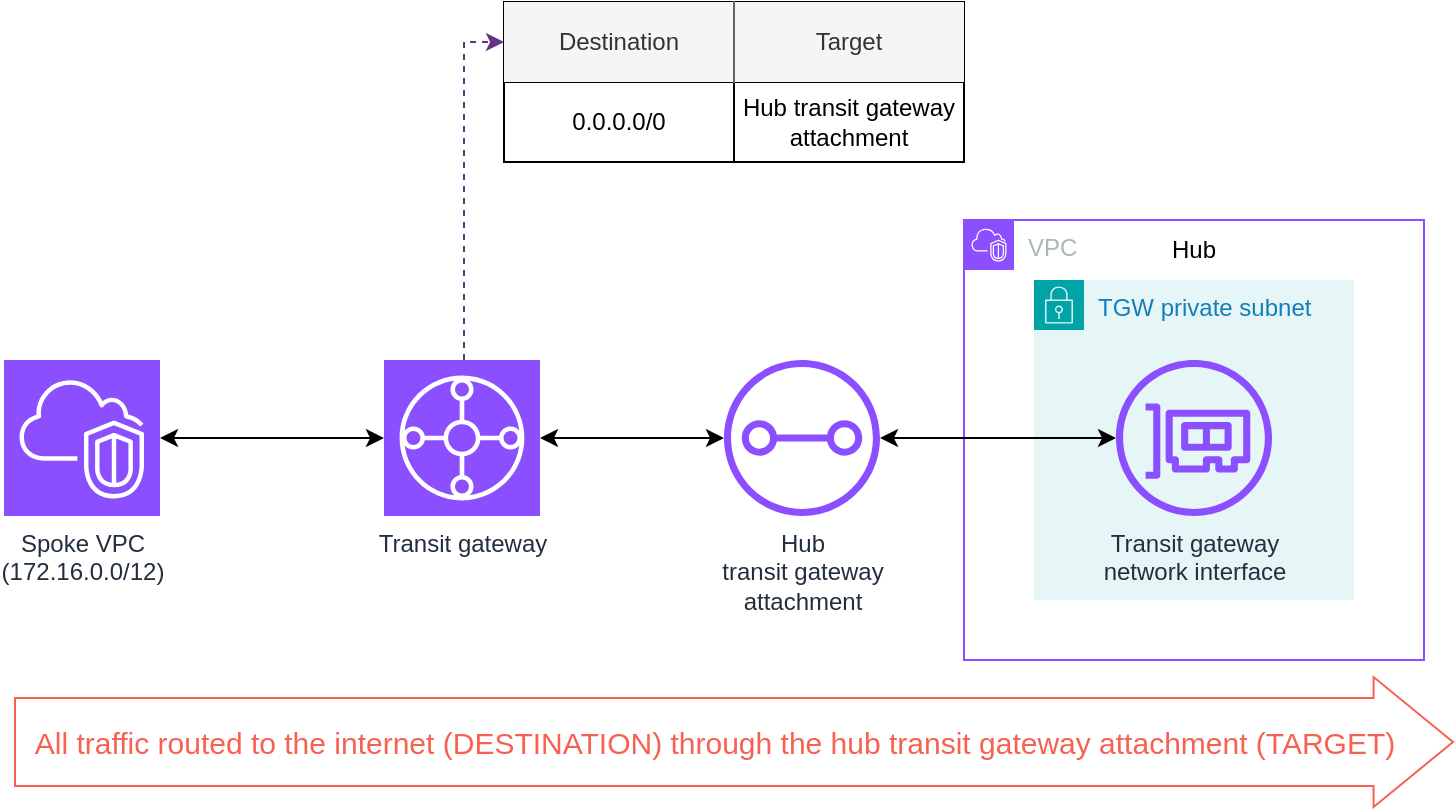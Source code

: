 <mxfile version="26.1.1">
  <diagram name="Page-1" id="fFQ6WQgZWspTpNPEQZPx">
    <mxGraphModel dx="584" dy="789" grid="1" gridSize="10" guides="1" tooltips="1" connect="1" arrows="1" fold="1" page="1" pageScale="1" pageWidth="850" pageHeight="1100" math="0" shadow="0">
      <root>
        <mxCell id="0" />
        <mxCell id="1" parent="0" />
        <mxCell id="LJ91YOR7zUgHexyTRzu9-49" value="VPC" style="points=[[0,0],[0.25,0],[0.5,0],[0.75,0],[1,0],[1,0.25],[1,0.5],[1,0.75],[1,1],[0.75,1],[0.5,1],[0.25,1],[0,1],[0,0.75],[0,0.5],[0,0.25]];outlineConnect=0;gradientColor=none;html=1;whiteSpace=wrap;fontSize=12;fontStyle=0;container=1;pointerEvents=0;collapsible=0;recursiveResize=0;shape=mxgraph.aws4.group;grIcon=mxgraph.aws4.group_vpc2;strokeColor=#8C4FFF;fillColor=none;verticalAlign=top;align=left;spacingLeft=30;fontColor=#AAB7B8;dashed=0;" parent="1" vertex="1">
          <mxGeometry x="1370" y="309" width="230" height="220" as="geometry" />
        </mxCell>
        <mxCell id="LJ91YOR7zUgHexyTRzu9-52" value="TGW private subnet" style="points=[[0,0],[0.25,0],[0.5,0],[0.75,0],[1,0],[1,0.25],[1,0.5],[1,0.75],[1,1],[0.75,1],[0.5,1],[0.25,1],[0,1],[0,0.75],[0,0.5],[0,0.25]];outlineConnect=0;gradientColor=none;html=1;whiteSpace=wrap;fontSize=12;fontStyle=0;container=1;pointerEvents=0;collapsible=0;recursiveResize=0;shape=mxgraph.aws4.group;grIcon=mxgraph.aws4.group_security_group;grStroke=0;strokeColor=#00A4A6;fillColor=#E6F6F7;verticalAlign=top;align=left;spacingLeft=30;fontColor=#147EBA;dashed=0;" parent="LJ91YOR7zUgHexyTRzu9-49" vertex="1">
          <mxGeometry x="35" y="30" width="160" height="160" as="geometry" />
        </mxCell>
        <mxCell id="LJ91YOR7zUgHexyTRzu9-109" value="&lt;div&gt;Transit gateway&lt;/div&gt;&lt;div&gt;network interface&lt;/div&gt;" style="sketch=0;outlineConnect=0;fontColor=#232F3E;gradientColor=none;fillColor=#8C4FFF;strokeColor=none;dashed=0;verticalLabelPosition=bottom;verticalAlign=top;align=center;html=1;fontSize=12;fontStyle=0;aspect=fixed;pointerEvents=1;shape=mxgraph.aws4.elastic_network_interface;" parent="LJ91YOR7zUgHexyTRzu9-52" vertex="1">
          <mxGeometry x="41" y="40" width="78" height="78" as="geometry" />
        </mxCell>
        <mxCell id="LJ91YOR7zUgHexyTRzu9-149" value="Hub" style="text;html=1;align=center;verticalAlign=middle;whiteSpace=wrap;rounded=0;" parent="LJ91YOR7zUgHexyTRzu9-49" vertex="1">
          <mxGeometry x="85" width="60" height="30" as="geometry" />
        </mxCell>
        <mxCell id="Brfyr_elFCpzcNNpJkE2-77" style="edgeStyle=orthogonalEdgeStyle;rounded=0;orthogonalLoop=1;jettySize=auto;html=1;startArrow=classic;startFill=1;" parent="1" source="Brfyr_elFCpzcNNpJkE2-1" target="Brfyr_elFCpzcNNpJkE2-75" edge="1">
          <mxGeometry relative="1" as="geometry" />
        </mxCell>
        <mxCell id="Brfyr_elFCpzcNNpJkE2-1" value="&lt;div&gt;Spoke VPC&lt;/div&gt;&lt;div&gt;(172.16.0.0/12)&lt;/div&gt;" style="sketch=0;points=[[0,0,0],[0.25,0,0],[0.5,0,0],[0.75,0,0],[1,0,0],[0,1,0],[0.25,1,0],[0.5,1,0],[0.75,1,0],[1,1,0],[0,0.25,0],[0,0.5,0],[0,0.75,0],[1,0.25,0],[1,0.5,0],[1,0.75,0]];outlineConnect=0;fontColor=#232F3E;fillColor=#8C4FFF;strokeColor=#ffffff;dashed=0;verticalLabelPosition=bottom;verticalAlign=top;align=center;html=1;fontSize=12;fontStyle=0;aspect=fixed;shape=mxgraph.aws4.resourceIcon;resIcon=mxgraph.aws4.vpc;" parent="1" vertex="1">
          <mxGeometry x="890" y="379" width="78" height="78" as="geometry" />
        </mxCell>
        <mxCell id="FgaKJMylD24zjYk7_GBA-15" style="edgeStyle=orthogonalEdgeStyle;rounded=0;orthogonalLoop=1;jettySize=auto;html=1;startArrow=classic;startFill=1;" edge="1" parent="1" source="LJ91YOR7zUgHexyTRzu9-64" target="LJ91YOR7zUgHexyTRzu9-109">
          <mxGeometry relative="1" as="geometry" />
        </mxCell>
        <mxCell id="LJ91YOR7zUgHexyTRzu9-64" value="&lt;div&gt;Hub&lt;/div&gt;&lt;div&gt;transit gateway&lt;/div&gt;&lt;div&gt;attachment&lt;/div&gt;" style="sketch=0;outlineConnect=0;fontColor=#232F3E;gradientColor=none;fillColor=#8C4FFF;strokeColor=none;dashed=0;verticalLabelPosition=bottom;verticalAlign=top;align=center;html=1;fontSize=12;fontStyle=0;aspect=fixed;pointerEvents=1;shape=mxgraph.aws4.transit_gateway_attachment;" parent="1" vertex="1">
          <mxGeometry x="1250" y="379" width="78" height="78" as="geometry" />
        </mxCell>
        <mxCell id="Brfyr_elFCpzcNNpJkE2-76" style="edgeStyle=orthogonalEdgeStyle;rounded=0;orthogonalLoop=1;jettySize=auto;html=1;startArrow=classic;startFill=1;" parent="1" source="Brfyr_elFCpzcNNpJkE2-75" target="LJ91YOR7zUgHexyTRzu9-64" edge="1">
          <mxGeometry relative="1" as="geometry" />
        </mxCell>
        <mxCell id="FgaKJMylD24zjYk7_GBA-14" style="edgeStyle=orthogonalEdgeStyle;rounded=0;orthogonalLoop=1;jettySize=auto;html=1;dashed=1;strokeColor=light-dark(#613583, #ededed);" edge="1" parent="1" source="Brfyr_elFCpzcNNpJkE2-75" target="FgaKJMylD24zjYk7_GBA-2">
          <mxGeometry relative="1" as="geometry">
            <Array as="points">
              <mxPoint x="1120" y="220" />
            </Array>
          </mxGeometry>
        </mxCell>
        <mxCell id="Brfyr_elFCpzcNNpJkE2-75" value="Transit gateway" style="sketch=0;points=[[0,0,0],[0.25,0,0],[0.5,0,0],[0.75,0,0],[1,0,0],[0,1,0],[0.25,1,0],[0.5,1,0],[0.75,1,0],[1,1,0],[0,0.25,0],[0,0.5,0],[0,0.75,0],[1,0.25,0],[1,0.5,0],[1,0.75,0]];outlineConnect=0;fontColor=#232F3E;fillColor=#8C4FFF;strokeColor=#ffffff;dashed=0;verticalLabelPosition=bottom;verticalAlign=top;align=center;html=1;fontSize=12;fontStyle=0;aspect=fixed;shape=mxgraph.aws4.resourceIcon;resIcon=mxgraph.aws4.transit_gateway;" parent="1" vertex="1">
          <mxGeometry x="1080" y="379" width="78" height="78" as="geometry" />
        </mxCell>
        <mxCell id="FgaKJMylD24zjYk7_GBA-1" value="" style="shape=table;startSize=0;container=1;collapsible=0;childLayout=tableLayout;" vertex="1" parent="1">
          <mxGeometry x="1140" y="200" width="230" height="80" as="geometry" />
        </mxCell>
        <mxCell id="FgaKJMylD24zjYk7_GBA-2" value="" style="shape=tableRow;horizontal=0;startSize=0;swimlaneHead=0;swimlaneBody=0;strokeColor=inherit;top=0;left=0;bottom=0;right=0;collapsible=0;dropTarget=0;fillColor=none;points=[[0,0.5],[1,0.5]];portConstraint=eastwest;" vertex="1" parent="FgaKJMylD24zjYk7_GBA-1">
          <mxGeometry width="230" height="40" as="geometry" />
        </mxCell>
        <mxCell id="FgaKJMylD24zjYk7_GBA-3" value="Destination" style="shape=partialRectangle;html=1;whiteSpace=wrap;connectable=0;strokeColor=#666666;overflow=hidden;fillColor=#f5f5f5;top=0;left=0;bottom=0;right=1;pointerEvents=1;align=center;fontColor=#333333;" vertex="1" parent="FgaKJMylD24zjYk7_GBA-2">
          <mxGeometry width="115" height="40" as="geometry">
            <mxRectangle width="115" height="40" as="alternateBounds" />
          </mxGeometry>
        </mxCell>
        <mxCell id="FgaKJMylD24zjYk7_GBA-4" value="Target" style="shape=partialRectangle;html=1;whiteSpace=wrap;connectable=0;strokeColor=#666666;overflow=hidden;fillColor=#f5f5f5;top=0;left=1;bottom=0;right=0;pointerEvents=1;fontColor=#333333;" vertex="1" parent="FgaKJMylD24zjYk7_GBA-2">
          <mxGeometry x="115" width="115" height="40" as="geometry">
            <mxRectangle width="115" height="40" as="alternateBounds" />
          </mxGeometry>
        </mxCell>
        <mxCell id="FgaKJMylD24zjYk7_GBA-8" value="" style="shape=tableRow;horizontal=0;startSize=0;swimlaneHead=0;swimlaneBody=0;strokeColor=inherit;top=0;left=0;bottom=0;right=0;collapsible=0;dropTarget=0;fillColor=none;points=[[0,0.5],[1,0.5]];portConstraint=eastwest;" vertex="1" parent="FgaKJMylD24zjYk7_GBA-1">
          <mxGeometry y="40" width="230" height="40" as="geometry" />
        </mxCell>
        <mxCell id="FgaKJMylD24zjYk7_GBA-9" value="0.0.0.0/0" style="shape=partialRectangle;html=1;whiteSpace=wrap;connectable=0;strokeColor=inherit;overflow=hidden;fillColor=none;top=0;left=0;bottom=0;right=0;pointerEvents=1;" vertex="1" parent="FgaKJMylD24zjYk7_GBA-8">
          <mxGeometry width="115" height="40" as="geometry">
            <mxRectangle width="115" height="40" as="alternateBounds" />
          </mxGeometry>
        </mxCell>
        <mxCell id="FgaKJMylD24zjYk7_GBA-10" value="Hub transit gateway attachment" style="shape=partialRectangle;html=1;whiteSpace=wrap;connectable=0;strokeColor=inherit;overflow=hidden;fillColor=none;top=0;left=0;bottom=0;right=0;pointerEvents=1;" vertex="1" parent="FgaKJMylD24zjYk7_GBA-8">
          <mxGeometry x="115" width="115" height="40" as="geometry">
            <mxRectangle width="115" height="40" as="alternateBounds" />
          </mxGeometry>
        </mxCell>
        <mxCell id="FgaKJMylD24zjYk7_GBA-16" value="" style="shape=flexArrow;endArrow=classic;html=1;rounded=0;width=44;endSize=12.903;strokeColor=light-dark(#f66151, #ededed);" edge="1" parent="1">
          <mxGeometry width="50" height="50" relative="1" as="geometry">
            <mxPoint x="895" y="570" as="sourcePoint" />
            <mxPoint x="1615" y="570" as="targetPoint" />
          </mxGeometry>
        </mxCell>
        <mxCell id="FgaKJMylD24zjYk7_GBA-17" value="&lt;font style=&quot;font-size: 15px; color: light-dark(rgb(246, 97, 81), rgb(237, 237, 237));&quot;&gt;All traffic routed to the internet (DESTINATION) through the hub transit gateway attachment (TARGET)&lt;/font&gt;" style="edgeLabel;html=1;align=center;verticalAlign=middle;resizable=0;points=[];" vertex="1" connectable="0" parent="FgaKJMylD24zjYk7_GBA-16">
          <mxGeometry x="0.167" y="4" relative="1" as="geometry">
            <mxPoint x="-70" y="4" as="offset" />
          </mxGeometry>
        </mxCell>
      </root>
    </mxGraphModel>
  </diagram>
</mxfile>

